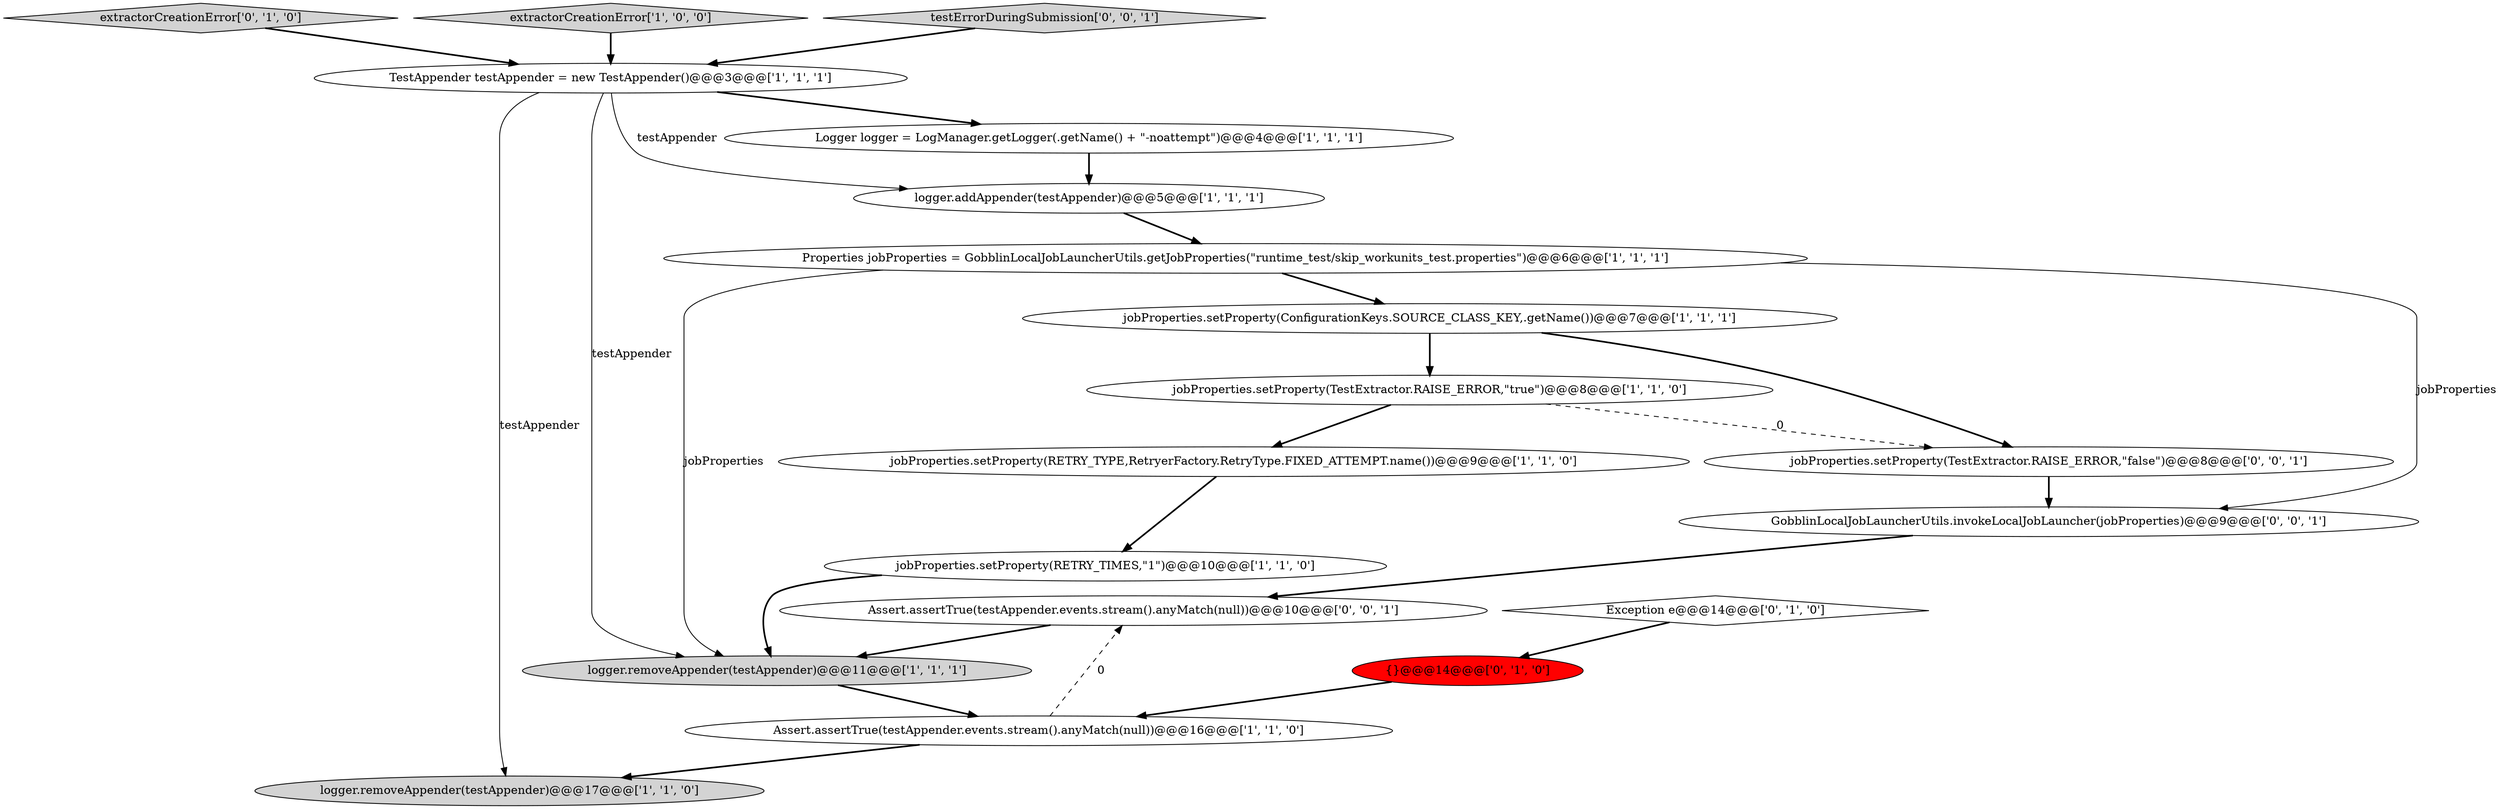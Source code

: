 digraph {
15 [style = filled, label = "Assert.assertTrue(testAppender.events.stream().anyMatch(null))@@@10@@@['0', '0', '1']", fillcolor = white, shape = ellipse image = "AAA0AAABBB3BBB"];
4 [style = filled, label = "logger.addAppender(testAppender)@@@5@@@['1', '1', '1']", fillcolor = white, shape = ellipse image = "AAA0AAABBB1BBB"];
12 [style = filled, label = "extractorCreationError['0', '1', '0']", fillcolor = lightgray, shape = diamond image = "AAA0AAABBB2BBB"];
2 [style = filled, label = "TestAppender testAppender = new TestAppender()@@@3@@@['1', '1', '1']", fillcolor = white, shape = ellipse image = "AAA0AAABBB1BBB"];
8 [style = filled, label = "Logger logger = LogManager.getLogger(.getName() + \"-noattempt\")@@@4@@@['1', '1', '1']", fillcolor = white, shape = ellipse image = "AAA0AAABBB1BBB"];
10 [style = filled, label = "logger.removeAppender(testAppender)@@@17@@@['1', '1', '0']", fillcolor = lightgray, shape = ellipse image = "AAA0AAABBB1BBB"];
5 [style = filled, label = "jobProperties.setProperty(ConfigurationKeys.SOURCE_CLASS_KEY,.getName())@@@7@@@['1', '1', '1']", fillcolor = white, shape = ellipse image = "AAA0AAABBB1BBB"];
13 [style = filled, label = "Exception e@@@14@@@['0', '1', '0']", fillcolor = white, shape = diamond image = "AAA0AAABBB2BBB"];
9 [style = filled, label = "logger.removeAppender(testAppender)@@@11@@@['1', '1', '1']", fillcolor = lightgray, shape = ellipse image = "AAA0AAABBB1BBB"];
16 [style = filled, label = "GobblinLocalJobLauncherUtils.invokeLocalJobLauncher(jobProperties)@@@9@@@['0', '0', '1']", fillcolor = white, shape = ellipse image = "AAA0AAABBB3BBB"];
3 [style = filled, label = "jobProperties.setProperty(RETRY_TIMES,\"1\")@@@10@@@['1', '1', '0']", fillcolor = white, shape = ellipse image = "AAA0AAABBB1BBB"];
17 [style = filled, label = "jobProperties.setProperty(TestExtractor.RAISE_ERROR,\"false\")@@@8@@@['0', '0', '1']", fillcolor = white, shape = ellipse image = "AAA0AAABBB3BBB"];
1 [style = filled, label = "extractorCreationError['1', '0', '0']", fillcolor = lightgray, shape = diamond image = "AAA0AAABBB1BBB"];
6 [style = filled, label = "Assert.assertTrue(testAppender.events.stream().anyMatch(null))@@@16@@@['1', '1', '0']", fillcolor = white, shape = ellipse image = "AAA0AAABBB1BBB"];
0 [style = filled, label = "jobProperties.setProperty(TestExtractor.RAISE_ERROR,\"true\")@@@8@@@['1', '1', '0']", fillcolor = white, shape = ellipse image = "AAA0AAABBB1BBB"];
7 [style = filled, label = "jobProperties.setProperty(RETRY_TYPE,RetryerFactory.RetryType.FIXED_ATTEMPT.name())@@@9@@@['1', '1', '0']", fillcolor = white, shape = ellipse image = "AAA0AAABBB1BBB"];
14 [style = filled, label = "{}@@@14@@@['0', '1', '0']", fillcolor = red, shape = ellipse image = "AAA1AAABBB2BBB"];
18 [style = filled, label = "testErrorDuringSubmission['0', '0', '1']", fillcolor = lightgray, shape = diamond image = "AAA0AAABBB3BBB"];
11 [style = filled, label = "Properties jobProperties = GobblinLocalJobLauncherUtils.getJobProperties(\"runtime_test/skip_workunits_test.properties\")@@@6@@@['1', '1', '1']", fillcolor = white, shape = ellipse image = "AAA0AAABBB1BBB"];
16->15 [style = bold, label=""];
2->9 [style = solid, label="testAppender"];
18->2 [style = bold, label=""];
5->17 [style = bold, label=""];
0->17 [style = dashed, label="0"];
7->3 [style = bold, label=""];
9->6 [style = bold, label=""];
0->7 [style = bold, label=""];
3->9 [style = bold, label=""];
2->10 [style = solid, label="testAppender"];
11->5 [style = bold, label=""];
12->2 [style = bold, label=""];
2->4 [style = solid, label="testAppender"];
5->0 [style = bold, label=""];
6->15 [style = dashed, label="0"];
15->9 [style = bold, label=""];
6->10 [style = bold, label=""];
11->16 [style = solid, label="jobProperties"];
1->2 [style = bold, label=""];
8->4 [style = bold, label=""];
4->11 [style = bold, label=""];
11->9 [style = solid, label="jobProperties"];
13->14 [style = bold, label=""];
14->6 [style = bold, label=""];
17->16 [style = bold, label=""];
2->8 [style = bold, label=""];
}
